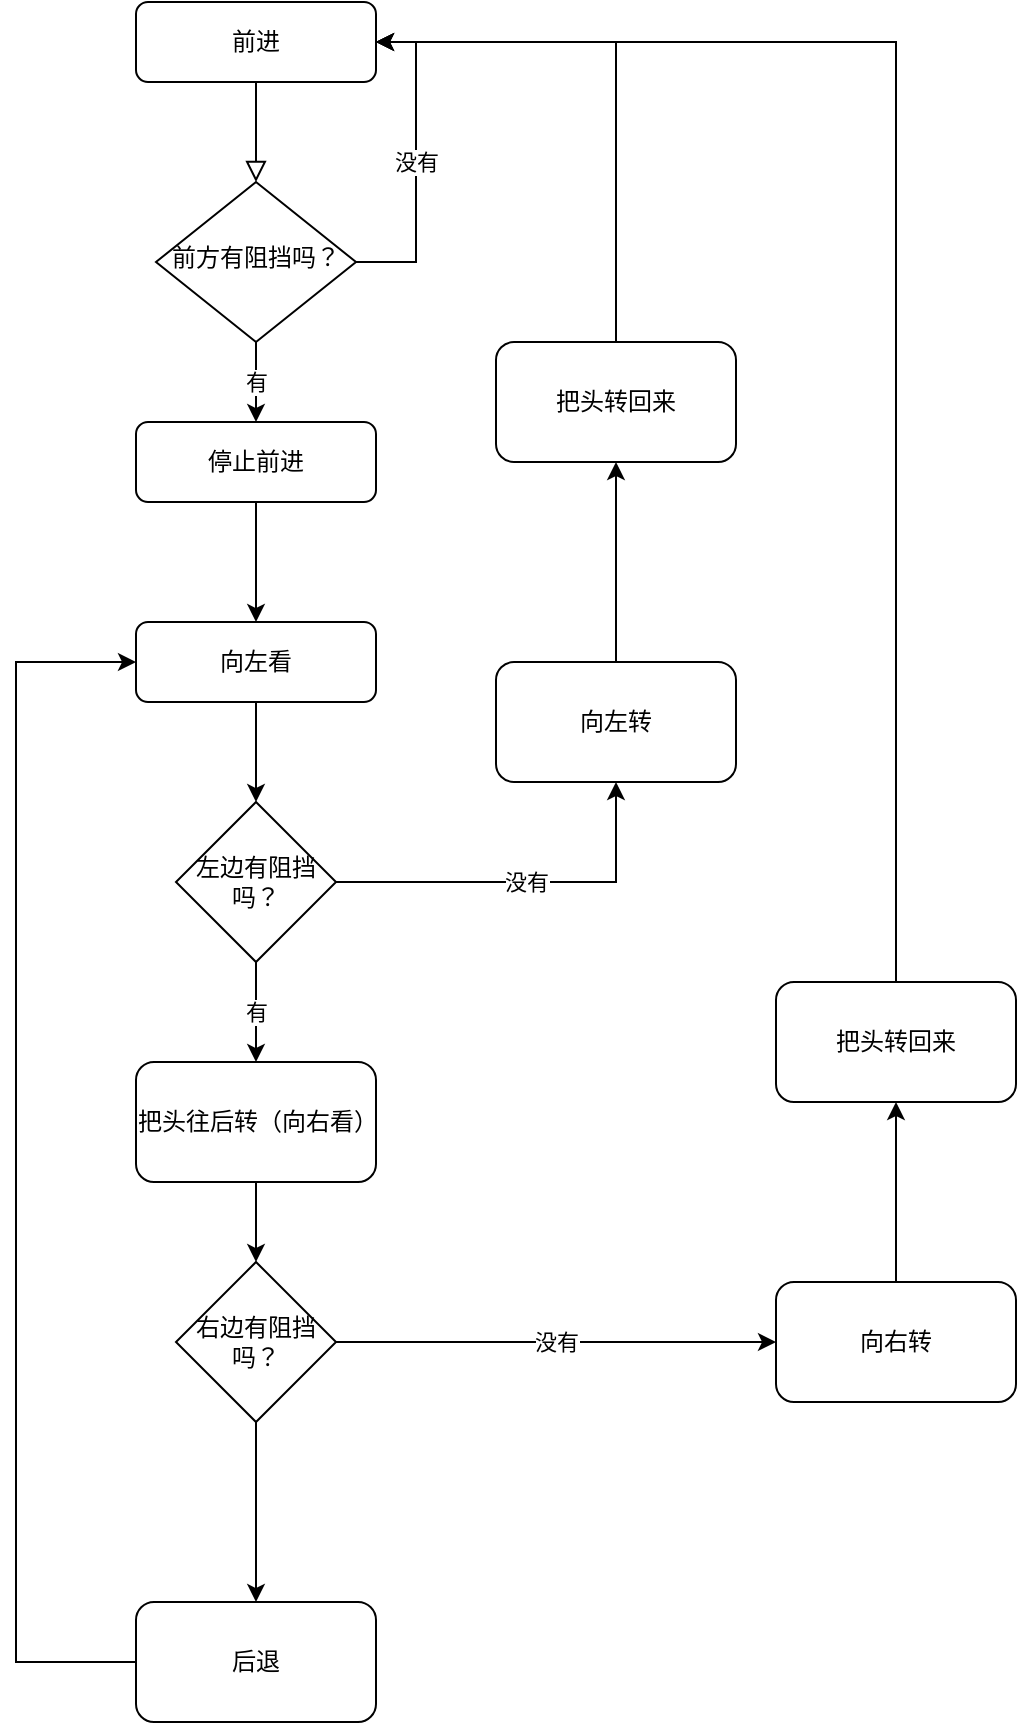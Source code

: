 <mxfile version="13.1.11" type="device"><diagram id="C5RBs43oDa-KdzZeNtuy" name="Page-1"><mxGraphModel dx="1306" dy="700" grid="1" gridSize="10" guides="1" tooltips="1" connect="1" arrows="1" fold="1" page="1" pageScale="1" pageWidth="827" pageHeight="1169" math="0" shadow="0"><root><mxCell id="WIyWlLk6GJQsqaUBKTNV-0"/><mxCell id="WIyWlLk6GJQsqaUBKTNV-1" parent="WIyWlLk6GJQsqaUBKTNV-0"/><mxCell id="WIyWlLk6GJQsqaUBKTNV-2" value="" style="rounded=0;html=1;jettySize=auto;orthogonalLoop=1;fontSize=11;endArrow=block;endFill=0;endSize=8;strokeWidth=1;shadow=0;labelBackgroundColor=none;edgeStyle=orthogonalEdgeStyle;" parent="WIyWlLk6GJQsqaUBKTNV-1" source="WIyWlLk6GJQsqaUBKTNV-3" target="WIyWlLk6GJQsqaUBKTNV-6" edge="1"><mxGeometry relative="1" as="geometry"/></mxCell><mxCell id="WIyWlLk6GJQsqaUBKTNV-3" value="前进" style="rounded=1;whiteSpace=wrap;html=1;fontSize=12;glass=0;strokeWidth=1;shadow=0;" parent="WIyWlLk6GJQsqaUBKTNV-1" vertex="1"><mxGeometry x="160" y="80" width="120" height="40" as="geometry"/></mxCell><mxCell id="lLgqp8yiEWtS9C773sZD-10" value="没有" style="edgeStyle=orthogonalEdgeStyle;rounded=0;orthogonalLoop=1;jettySize=auto;html=1;entryX=1;entryY=0.5;entryDx=0;entryDy=0;" edge="1" parent="WIyWlLk6GJQsqaUBKTNV-1" source="WIyWlLk6GJQsqaUBKTNV-6" target="WIyWlLk6GJQsqaUBKTNV-3"><mxGeometry relative="1" as="geometry"><Array as="points"><mxPoint x="300" y="210"/><mxPoint x="300" y="100"/></Array></mxGeometry></mxCell><mxCell id="lLgqp8yiEWtS9C773sZD-13" value="有" style="edgeStyle=orthogonalEdgeStyle;rounded=0;orthogonalLoop=1;jettySize=auto;html=1;" edge="1" parent="WIyWlLk6GJQsqaUBKTNV-1" source="WIyWlLk6GJQsqaUBKTNV-6" target="WIyWlLk6GJQsqaUBKTNV-12"><mxGeometry relative="1" as="geometry"/></mxCell><mxCell id="WIyWlLk6GJQsqaUBKTNV-6" value="前方有阻挡吗？" style="rhombus;whiteSpace=wrap;html=1;shadow=0;fontFamily=Helvetica;fontSize=12;align=center;strokeWidth=1;spacing=6;spacingTop=-4;" parent="WIyWlLk6GJQsqaUBKTNV-1" vertex="1"><mxGeometry x="170" y="170" width="100" height="80" as="geometry"/></mxCell><mxCell id="lLgqp8yiEWtS9C773sZD-11" value="" style="edgeStyle=orthogonalEdgeStyle;rounded=0;orthogonalLoop=1;jettySize=auto;html=1;" edge="1" parent="WIyWlLk6GJQsqaUBKTNV-1" source="WIyWlLk6GJQsqaUBKTNV-11" target="lLgqp8yiEWtS9C773sZD-2"><mxGeometry relative="1" as="geometry"/></mxCell><mxCell id="WIyWlLk6GJQsqaUBKTNV-11" value="向左看" style="rounded=1;whiteSpace=wrap;html=1;fontSize=12;glass=0;strokeWidth=1;shadow=0;" parent="WIyWlLk6GJQsqaUBKTNV-1" vertex="1"><mxGeometry x="160" y="390" width="120" height="40" as="geometry"/></mxCell><mxCell id="lLgqp8yiEWtS9C773sZD-12" value="" style="edgeStyle=orthogonalEdgeStyle;rounded=0;orthogonalLoop=1;jettySize=auto;html=1;" edge="1" parent="WIyWlLk6GJQsqaUBKTNV-1" source="WIyWlLk6GJQsqaUBKTNV-12" target="WIyWlLk6GJQsqaUBKTNV-11"><mxGeometry relative="1" as="geometry"/></mxCell><mxCell id="WIyWlLk6GJQsqaUBKTNV-12" value="停止前进" style="rounded=1;whiteSpace=wrap;html=1;fontSize=12;glass=0;strokeWidth=1;shadow=0;" parent="WIyWlLk6GJQsqaUBKTNV-1" vertex="1"><mxGeometry x="160" y="290" width="120" height="40" as="geometry"/></mxCell><mxCell id="lLgqp8yiEWtS9C773sZD-6" value="没有" style="edgeStyle=orthogonalEdgeStyle;rounded=0;orthogonalLoop=1;jettySize=auto;html=1;entryX=0.5;entryY=1;entryDx=0;entryDy=0;" edge="1" parent="WIyWlLk6GJQsqaUBKTNV-1" source="lLgqp8yiEWtS9C773sZD-2" target="lLgqp8yiEWtS9C773sZD-7"><mxGeometry relative="1" as="geometry"><Array as="points"><mxPoint x="400" y="520"/></Array></mxGeometry></mxCell><mxCell id="lLgqp8yiEWtS9C773sZD-15" value="有" style="edgeStyle=orthogonalEdgeStyle;rounded=0;orthogonalLoop=1;jettySize=auto;html=1;" edge="1" parent="WIyWlLk6GJQsqaUBKTNV-1" source="lLgqp8yiEWtS9C773sZD-2" target="lLgqp8yiEWtS9C773sZD-14"><mxGeometry relative="1" as="geometry"/></mxCell><mxCell id="lLgqp8yiEWtS9C773sZD-2" value="左边有阻挡吗？" style="rhombus;whiteSpace=wrap;html=1;" vertex="1" parent="WIyWlLk6GJQsqaUBKTNV-1"><mxGeometry x="180" y="480" width="80" height="80" as="geometry"/></mxCell><mxCell id="lLgqp8yiEWtS9C773sZD-29" style="edgeStyle=orthogonalEdgeStyle;rounded=0;orthogonalLoop=1;jettySize=auto;html=1;entryX=1;entryY=0.5;entryDx=0;entryDy=0;" edge="1" parent="WIyWlLk6GJQsqaUBKTNV-1" source="lLgqp8yiEWtS9C773sZD-5" target="WIyWlLk6GJQsqaUBKTNV-3"><mxGeometry relative="1" as="geometry"><Array as="points"><mxPoint x="400" y="100"/></Array></mxGeometry></mxCell><mxCell id="lLgqp8yiEWtS9C773sZD-5" value="把头转回来" style="rounded=1;whiteSpace=wrap;html=1;" vertex="1" parent="WIyWlLk6GJQsqaUBKTNV-1"><mxGeometry x="340" y="250" width="120" height="60" as="geometry"/></mxCell><mxCell id="lLgqp8yiEWtS9C773sZD-9" style="edgeStyle=orthogonalEdgeStyle;rounded=0;orthogonalLoop=1;jettySize=auto;html=1;entryX=0.5;entryY=1;entryDx=0;entryDy=0;exitX=0.5;exitY=0;exitDx=0;exitDy=0;" edge="1" parent="WIyWlLk6GJQsqaUBKTNV-1" source="lLgqp8yiEWtS9C773sZD-7" target="lLgqp8yiEWtS9C773sZD-5"><mxGeometry relative="1" as="geometry"/></mxCell><mxCell id="lLgqp8yiEWtS9C773sZD-7" value="向左转" style="rounded=1;whiteSpace=wrap;html=1;" vertex="1" parent="WIyWlLk6GJQsqaUBKTNV-1"><mxGeometry x="340" y="410" width="120" height="60" as="geometry"/></mxCell><mxCell id="lLgqp8yiEWtS9C773sZD-21" value="" style="edgeStyle=orthogonalEdgeStyle;rounded=0;orthogonalLoop=1;jettySize=auto;html=1;" edge="1" parent="WIyWlLk6GJQsqaUBKTNV-1" source="lLgqp8yiEWtS9C773sZD-14" target="lLgqp8yiEWtS9C773sZD-16"><mxGeometry relative="1" as="geometry"/></mxCell><mxCell id="lLgqp8yiEWtS9C773sZD-14" value="把头往后转（向右看）" style="rounded=1;whiteSpace=wrap;html=1;" vertex="1" parent="WIyWlLk6GJQsqaUBKTNV-1"><mxGeometry x="160" y="610" width="120" height="60" as="geometry"/></mxCell><mxCell id="lLgqp8yiEWtS9C773sZD-19" value="没有" style="edgeStyle=orthogonalEdgeStyle;rounded=0;orthogonalLoop=1;jettySize=auto;html=1;entryX=0;entryY=0.5;entryDx=0;entryDy=0;" edge="1" parent="WIyWlLk6GJQsqaUBKTNV-1" source="lLgqp8yiEWtS9C773sZD-16" target="lLgqp8yiEWtS9C773sZD-18"><mxGeometry relative="1" as="geometry"/></mxCell><mxCell id="lLgqp8yiEWtS9C773sZD-25" value="" style="edgeStyle=orthogonalEdgeStyle;rounded=0;orthogonalLoop=1;jettySize=auto;html=1;entryX=0.5;entryY=0;entryDx=0;entryDy=0;" edge="1" parent="WIyWlLk6GJQsqaUBKTNV-1" source="lLgqp8yiEWtS9C773sZD-16" target="lLgqp8yiEWtS9C773sZD-26"><mxGeometry relative="1" as="geometry"><mxPoint x="220" y="850" as="targetPoint"/></mxGeometry></mxCell><mxCell id="lLgqp8yiEWtS9C773sZD-16" value="右边有阻挡吗？" style="rhombus;whiteSpace=wrap;html=1;" vertex="1" parent="WIyWlLk6GJQsqaUBKTNV-1"><mxGeometry x="180" y="710" width="80" height="80" as="geometry"/></mxCell><mxCell id="lLgqp8yiEWtS9C773sZD-23" value="" style="edgeStyle=orthogonalEdgeStyle;rounded=0;orthogonalLoop=1;jettySize=auto;html=1;entryX=1;entryY=0.5;entryDx=0;entryDy=0;exitX=0.5;exitY=0;exitDx=0;exitDy=0;" edge="1" parent="WIyWlLk6GJQsqaUBKTNV-1" source="lLgqp8yiEWtS9C773sZD-17" target="WIyWlLk6GJQsqaUBKTNV-3"><mxGeometry relative="1" as="geometry"><mxPoint x="540" y="110" as="targetPoint"/><Array as="points"/></mxGeometry></mxCell><mxCell id="lLgqp8yiEWtS9C773sZD-32" value="" style="edgeStyle=orthogonalEdgeStyle;rounded=0;orthogonalLoop=1;jettySize=auto;html=1;entryX=0.5;entryY=1;entryDx=0;entryDy=0;" edge="1" parent="WIyWlLk6GJQsqaUBKTNV-1" source="lLgqp8yiEWtS9C773sZD-18" target="lLgqp8yiEWtS9C773sZD-17"><mxGeometry relative="1" as="geometry"><mxPoint x="540" y="640" as="targetPoint"/></mxGeometry></mxCell><mxCell id="lLgqp8yiEWtS9C773sZD-18" value="向右转" style="rounded=1;whiteSpace=wrap;html=1;" vertex="1" parent="WIyWlLk6GJQsqaUBKTNV-1"><mxGeometry x="480" y="720" width="120" height="60" as="geometry"/></mxCell><mxCell id="lLgqp8yiEWtS9C773sZD-28" style="edgeStyle=orthogonalEdgeStyle;rounded=0;orthogonalLoop=1;jettySize=auto;html=1;entryX=0;entryY=0.5;entryDx=0;entryDy=0;exitX=0;exitY=0.5;exitDx=0;exitDy=0;" edge="1" parent="WIyWlLk6GJQsqaUBKTNV-1" source="lLgqp8yiEWtS9C773sZD-26" target="WIyWlLk6GJQsqaUBKTNV-11"><mxGeometry relative="1" as="geometry"><Array as="points"><mxPoint x="100" y="910"/><mxPoint x="100" y="410"/></Array></mxGeometry></mxCell><mxCell id="lLgqp8yiEWtS9C773sZD-26" value="后退" style="rounded=1;whiteSpace=wrap;html=1;" vertex="1" parent="WIyWlLk6GJQsqaUBKTNV-1"><mxGeometry x="160" y="880" width="120" height="60" as="geometry"/></mxCell><mxCell id="lLgqp8yiEWtS9C773sZD-17" value="把头转回来" style="rounded=1;whiteSpace=wrap;html=1;" vertex="1" parent="WIyWlLk6GJQsqaUBKTNV-1"><mxGeometry x="480" y="570" width="120" height="60" as="geometry"/></mxCell></root></mxGraphModel></diagram></mxfile>